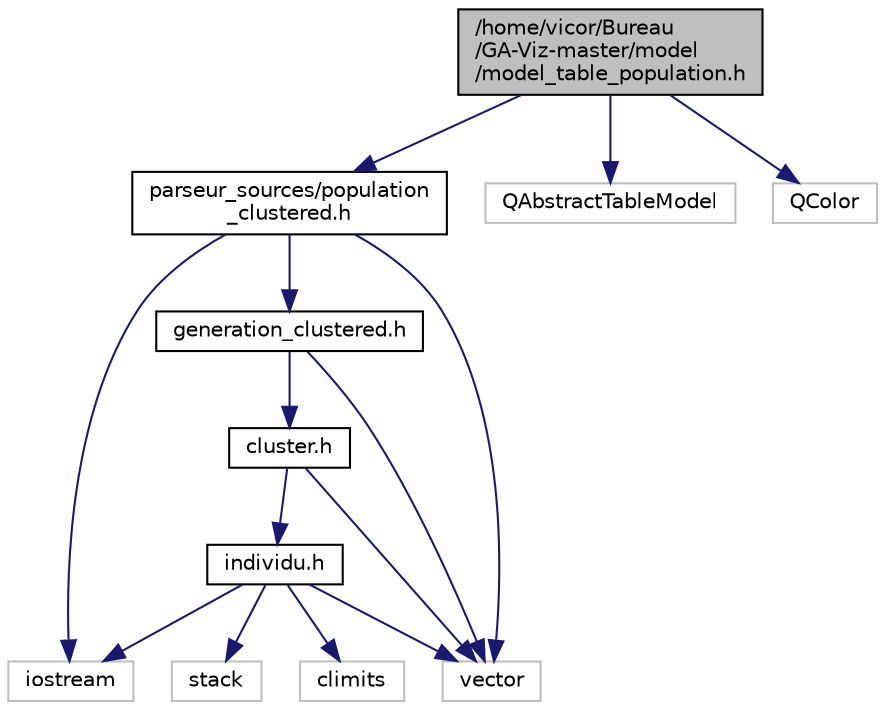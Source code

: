 digraph "/home/vicor/Bureau/GA-Viz-master/model/model_table_population.h"
{
  edge [fontname="Helvetica",fontsize="10",labelfontname="Helvetica",labelfontsize="10"];
  node [fontname="Helvetica",fontsize="10",shape=record];
  Node0 [label="/home/vicor/Bureau\l/GA-Viz-master/model\l/model_table_population.h",height=0.2,width=0.4,color="black", fillcolor="grey75", style="filled", fontcolor="black"];
  Node0 -> Node1 [color="midnightblue",fontsize="10",style="solid",fontname="Helvetica"];
  Node1 [label="parseur_sources/population\l_clustered.h",height=0.2,width=0.4,color="black", fillcolor="white", style="filled",URL="$population__clustered_8h.html"];
  Node1 -> Node2 [color="midnightblue",fontsize="10",style="solid",fontname="Helvetica"];
  Node2 [label="generation_clustered.h",height=0.2,width=0.4,color="black", fillcolor="white", style="filled",URL="$generation__clustered_8h.html"];
  Node2 -> Node3 [color="midnightblue",fontsize="10",style="solid",fontname="Helvetica"];
  Node3 [label="cluster.h",height=0.2,width=0.4,color="black", fillcolor="white", style="filled",URL="$cluster_8h.html"];
  Node3 -> Node4 [color="midnightblue",fontsize="10",style="solid",fontname="Helvetica"];
  Node4 [label="individu.h",height=0.2,width=0.4,color="black", fillcolor="white", style="filled",URL="$individu_8h.html"];
  Node4 -> Node5 [color="midnightblue",fontsize="10",style="solid",fontname="Helvetica"];
  Node5 [label="iostream",height=0.2,width=0.4,color="grey75", fillcolor="white", style="filled"];
  Node4 -> Node6 [color="midnightblue",fontsize="10",style="solid",fontname="Helvetica"];
  Node6 [label="vector",height=0.2,width=0.4,color="grey75", fillcolor="white", style="filled"];
  Node4 -> Node7 [color="midnightblue",fontsize="10",style="solid",fontname="Helvetica"];
  Node7 [label="stack",height=0.2,width=0.4,color="grey75", fillcolor="white", style="filled"];
  Node4 -> Node8 [color="midnightblue",fontsize="10",style="solid",fontname="Helvetica"];
  Node8 [label="climits",height=0.2,width=0.4,color="grey75", fillcolor="white", style="filled"];
  Node3 -> Node6 [color="midnightblue",fontsize="10",style="solid",fontname="Helvetica"];
  Node2 -> Node6 [color="midnightblue",fontsize="10",style="solid",fontname="Helvetica"];
  Node1 -> Node6 [color="midnightblue",fontsize="10",style="solid",fontname="Helvetica"];
  Node1 -> Node5 [color="midnightblue",fontsize="10",style="solid",fontname="Helvetica"];
  Node0 -> Node9 [color="midnightblue",fontsize="10",style="solid",fontname="Helvetica"];
  Node9 [label="QAbstractTableModel",height=0.2,width=0.4,color="grey75", fillcolor="white", style="filled"];
  Node0 -> Node10 [color="midnightblue",fontsize="10",style="solid",fontname="Helvetica"];
  Node10 [label="QColor",height=0.2,width=0.4,color="grey75", fillcolor="white", style="filled"];
}
